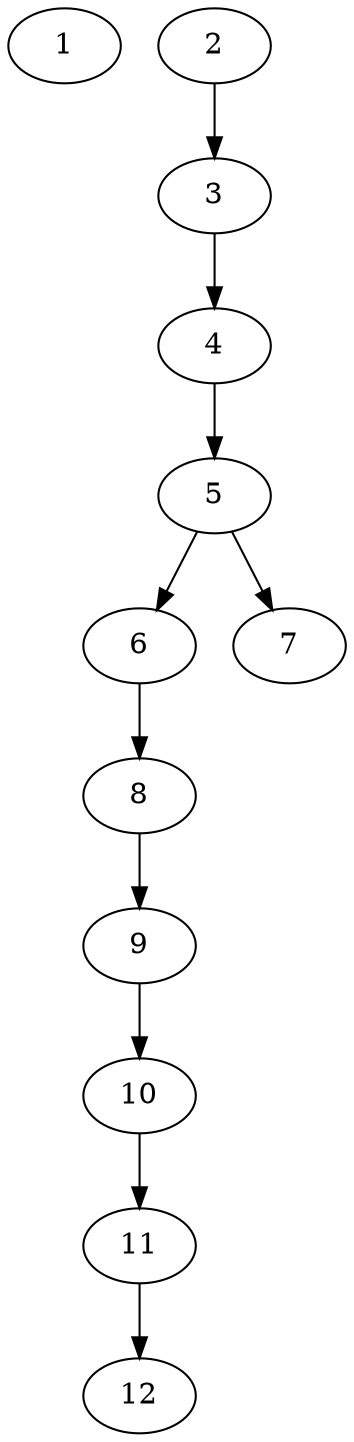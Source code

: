// DAG (tier=1-easy, mode=compute, n=12, ccr=0.272, fat=0.363, density=0.250, regular=0.610, jump=0.095, mindata=262144, maxdata=2097152)
// DAG automatically generated by daggen at Sun Aug 24 16:33:32 2025
// /home/ermia/Project/Environments/daggen/bin/daggen --dot --ccr 0.272 --fat 0.363 --regular 0.610 --density 0.250 --jump 0.095 --mindata 262144 --maxdata 2097152 -n 12 
digraph G {
  1 [size="1289732558556233728", alpha="0.02", expect_size="644866279278116864"]
  2 [size="204915609196456", alpha="0.18", expect_size="102457804598228"]
  2 -> 3 [size ="7475390578688"]
  3 [size="1275227736738103296", alpha="0.04", expect_size="637613868369051648"]
  3 -> 4 [size ="9407664488448"]
  4 [size="427876154212525", alpha="0.16", expect_size="213938077106262"]
  4 -> 5 [size ="31571365068800"]
  5 [size="741748479881117696", alpha="0.18", expect_size="370874239940558848"]
  5 -> 6 [size ="6555328053248"]
  5 -> 7 [size ="6555328053248"]
  6 [size="3687420120647850", alpha="0.09", expect_size="1843710060323925"]
  6 -> 8 [size ="2621280616448"]
  7 [size="33242098734131844", alpha="0.01", expect_size="16621049367065922"]
  8 [size="145325301435509", alpha="0.13", expect_size="72662650717754"]
  8 -> 9 [size ="3382496460800"]
  9 [size="25214235348847248", alpha="0.00", expect_size="12607117674423624"]
  9 -> 10 [size ="16254303731712"]
  10 [size="6634498124939264000", alpha="0.07", expect_size="3317249062469632000"]
  10 -> 11 [size ="28246330572800"]
  11 [size="635650688381414", alpha="0.13", expect_size="317825344190707"]
  11 -> 12 [size ="20571853160448"]
  12 [size="1702140954388987904", alpha="0.17", expect_size="851070477194493952"]
}